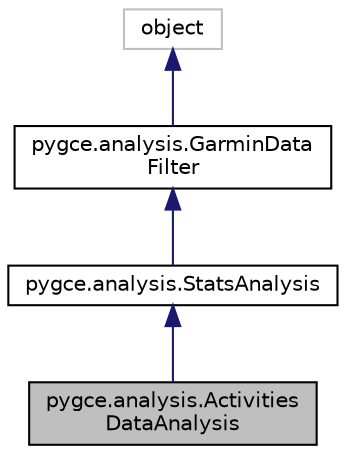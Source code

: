 digraph "pygce.analysis.ActivitiesDataAnalysis"
{
  edge [fontname="Helvetica",fontsize="10",labelfontname="Helvetica",labelfontsize="10"];
  node [fontname="Helvetica",fontsize="10",shape=record];
  Node1 [label="pygce.analysis.Activities\lDataAnalysis",height=0.2,width=0.4,color="black", fillcolor="grey75", style="filled", fontcolor="black"];
  Node2 -> Node1 [dir="back",color="midnightblue",fontsize="10",style="solid",fontname="Helvetica"];
  Node2 [label="pygce.analysis.StatsAnalysis",height=0.2,width=0.4,color="black", fillcolor="white", style="filled",URL="$classpygce_1_1analysis_1_1_stats_analysis.html"];
  Node3 -> Node2 [dir="back",color="midnightblue",fontsize="10",style="solid",fontname="Helvetica"];
  Node3 [label="pygce.analysis.GarminData\lFilter",height=0.2,width=0.4,color="black", fillcolor="white", style="filled",URL="$classpygce_1_1analysis_1_1_garmin_data_filter.html"];
  Node4 -> Node3 [dir="back",color="midnightblue",fontsize="10",style="solid",fontname="Helvetica"];
  Node4 [label="object",height=0.2,width=0.4,color="grey75", fillcolor="white", style="filled"];
}
